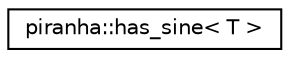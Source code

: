 digraph "Graphical Class Hierarchy"
{
  edge [fontname="Helvetica",fontsize="10",labelfontname="Helvetica",labelfontsize="10"];
  node [fontname="Helvetica",fontsize="10",shape=record];
  rankdir="LR";
  Node0 [label="piranha::has_sine\< T \>",height=0.2,width=0.4,color="black", fillcolor="white", style="filled",URL="$classpiranha_1_1has__sine.html",tooltip="Type trait to detect piranha::math::sin(). "];
}
